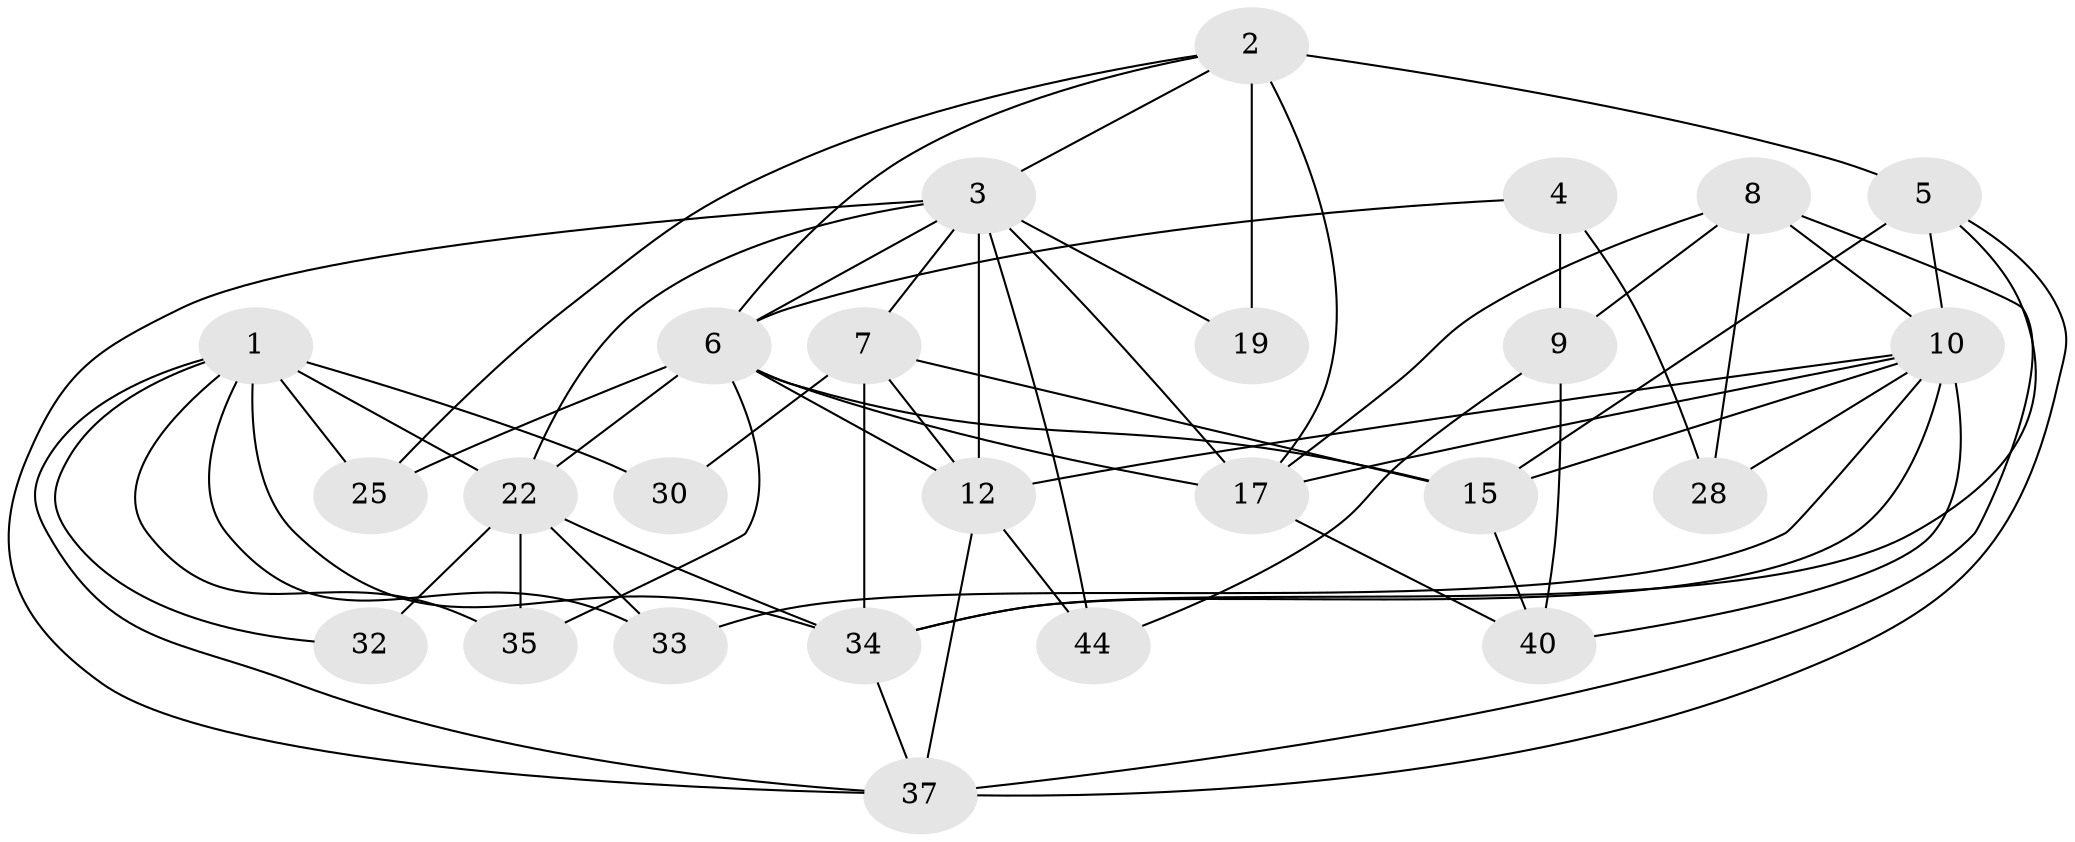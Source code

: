 // original degree distribution, {3: 0.3137254901960784, 4: 0.3333333333333333, 5: 0.19607843137254902, 6: 0.0784313725490196, 2: 0.058823529411764705, 8: 0.0196078431372549}
// Generated by graph-tools (version 1.1) at 2025/15/03/09/25 04:15:08]
// undirected, 25 vertices, 62 edges
graph export_dot {
graph [start="1"]
  node [color=gray90,style=filled];
  1 [super="+48+24"];
  2 [super="+20"];
  3 [super="+11"];
  4;
  5 [super="+13"];
  6 [super="+21+39+23"];
  7 [super="+51"];
  8 [super="+26"];
  9 [super="+27"];
  10 [super="+16"];
  12 [super="+14"];
  15 [super="+18"];
  17 [super="+43"];
  19;
  22 [super="+29+50"];
  25 [super="+42"];
  28 [super="+49"];
  30;
  32;
  33;
  34;
  35;
  37 [super="+38"];
  40;
  44;
  1 -- 34;
  1 -- 35;
  1 -- 33;
  1 -- 22 [weight=2];
  1 -- 32;
  1 -- 30;
  1 -- 25;
  1 -- 37;
  2 -- 5 [weight=2];
  2 -- 17;
  2 -- 19;
  2 -- 6;
  2 -- 3;
  2 -- 25;
  3 -- 7;
  3 -- 22;
  3 -- 37;
  3 -- 6;
  3 -- 12 [weight=3];
  3 -- 44 [weight=2];
  3 -- 19 [weight=2];
  3 -- 17;
  4 -- 6;
  4 -- 9;
  4 -- 28;
  5 -- 37;
  5 -- 34;
  5 -- 15;
  5 -- 10;
  6 -- 35;
  6 -- 15 [weight=2];
  6 -- 12;
  6 -- 17;
  6 -- 25 [weight=2];
  6 -- 22;
  7 -- 30;
  7 -- 15;
  7 -- 34;
  7 -- 12;
  8 -- 28;
  8 -- 9;
  8 -- 17 [weight=2];
  8 -- 10;
  8 -- 37;
  9 -- 40;
  9 -- 44;
  10 -- 28 [weight=2];
  10 -- 34;
  10 -- 33;
  10 -- 40;
  10 -- 12;
  10 -- 15;
  10 -- 17;
  12 -- 37;
  12 -- 44;
  15 -- 40;
  17 -- 40;
  22 -- 32 [weight=2];
  22 -- 34;
  22 -- 33;
  22 -- 35;
  34 -- 37;
}
